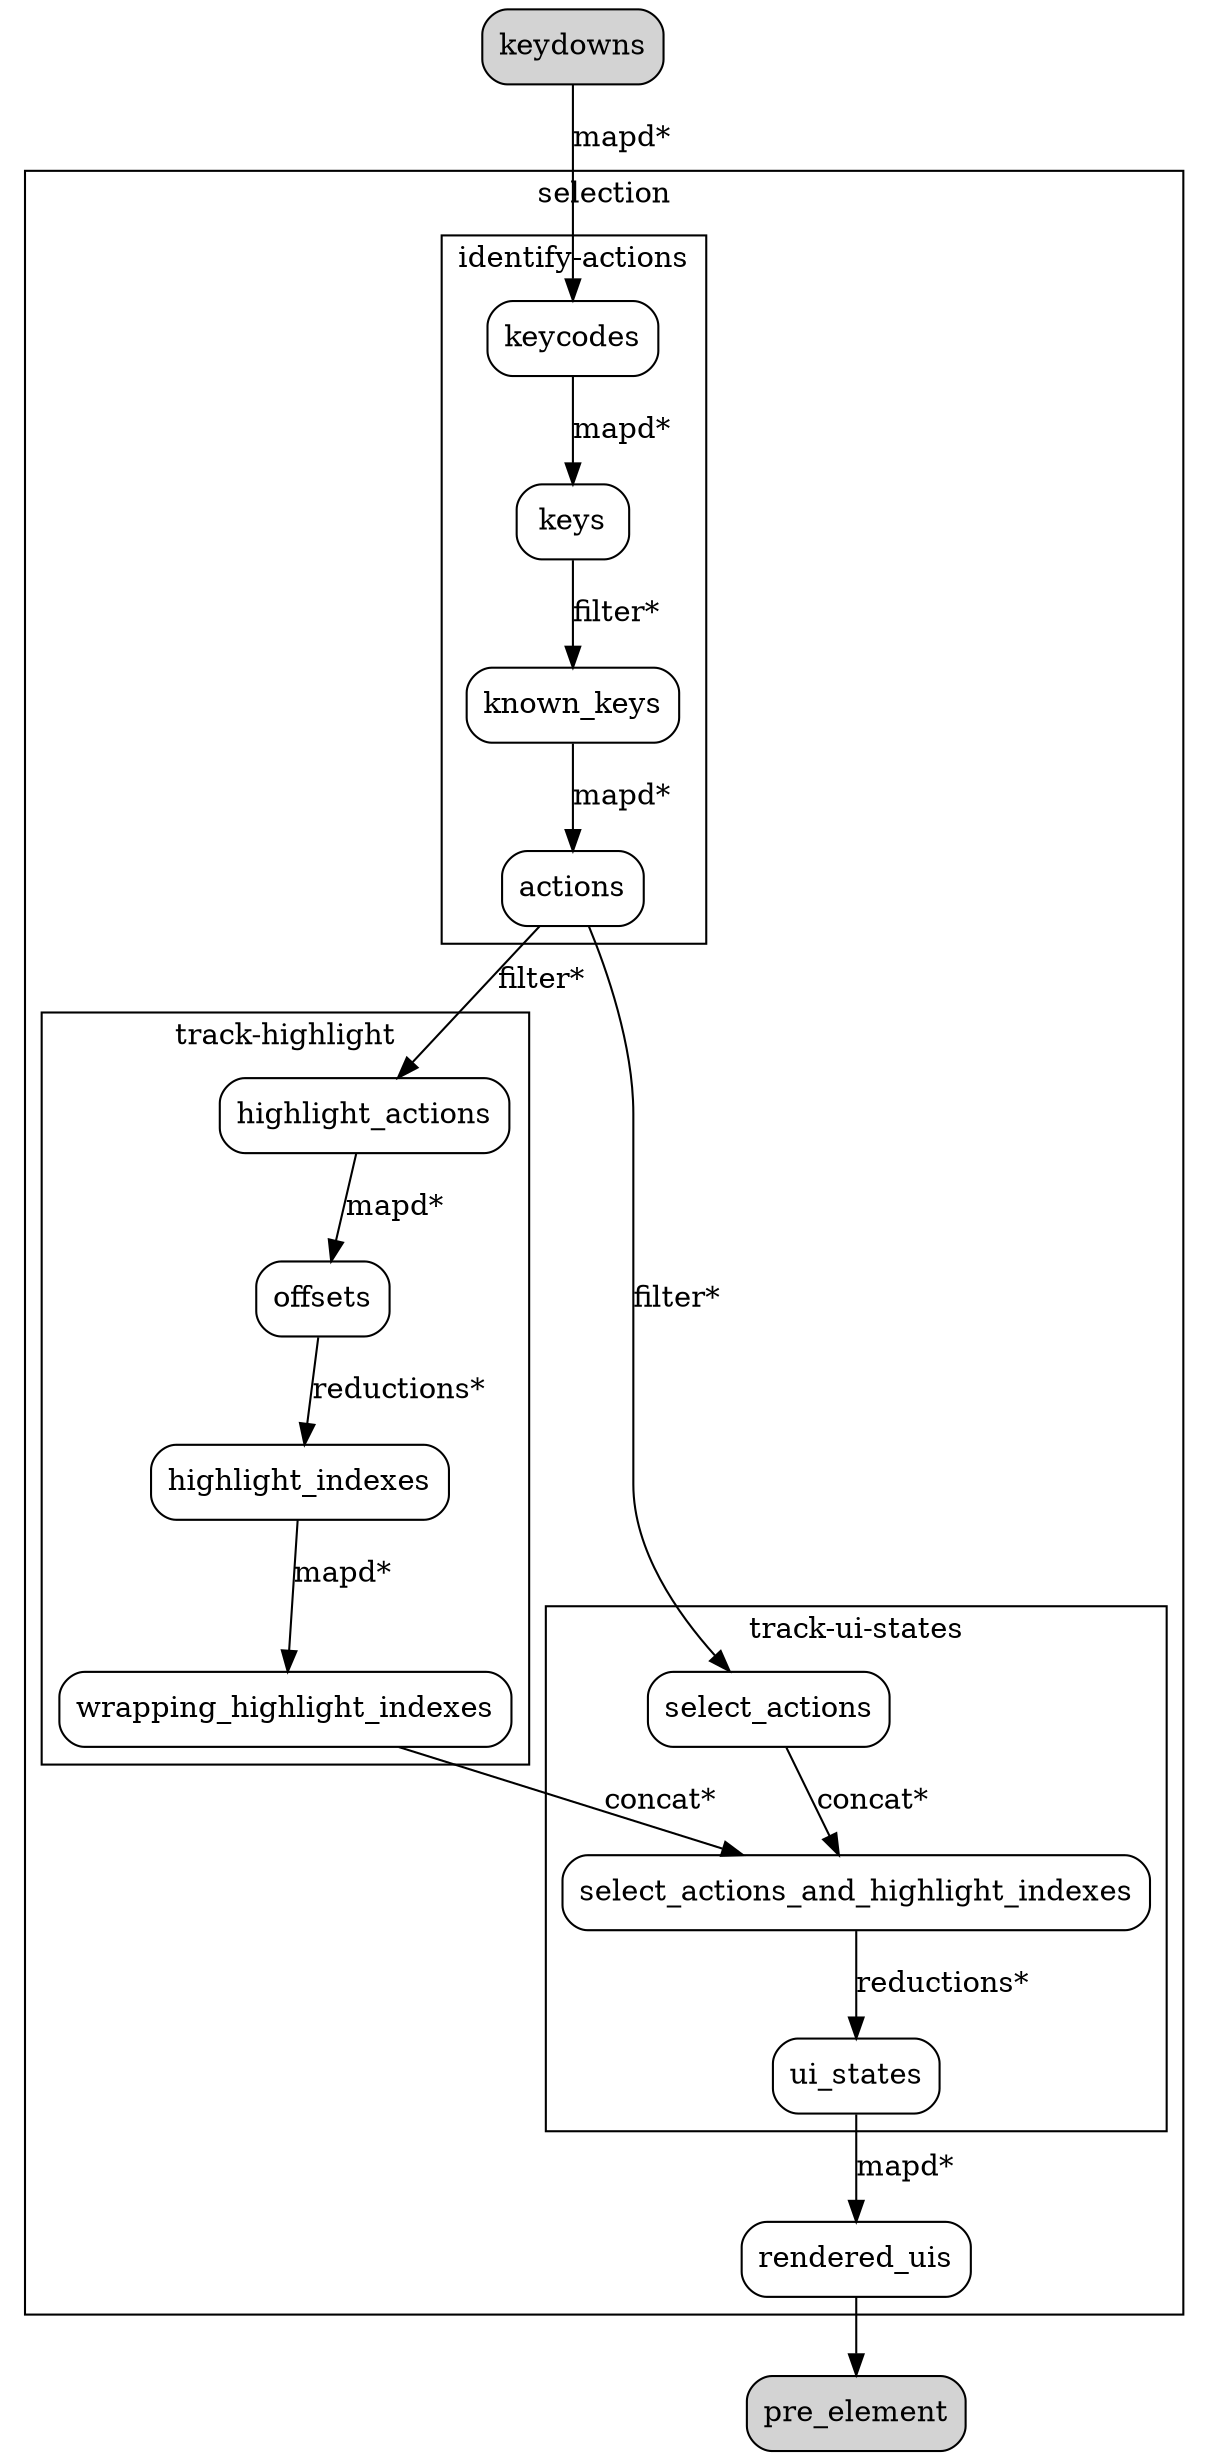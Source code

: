 digraph {
  node [shape=Mrecord]

  keydowns [style=filled]
  pre_element [style=filled]

  keydowns -> keycodes [label="mapd*"]

  subgraph cluster_selection {
    label = "selection";

    subgraph cluster_identify_actions {
      label = "identify-actions";

      keycodes -> keys [label="mapd*"]
      keys -> known_keys [label="filter*"]
      known_keys -> actions [label="mapd*"]
    }

    subgraph cluster_track_highlight {
      label = "track-highlight"

      actions -> highlight_actions [label="filter*"]
      highlight_actions -> offsets [label="mapd*"]
      offsets -> highlight_indexes [label="reductions*"]
      highlight_indexes -> wrapping_highlight_indexes [label="mapd*"]
    }

    subgraph cluster_track_ui_states {
      label = "track-ui-states"

      actions -> select_actions [label="filter*"]
      select_actions -> select_actions_and_highlight_indexes [label="concat*"]
      wrapping_highlight_indexes -> select_actions_and_highlight_indexes [label="concat*"]
      select_actions_and_highlight_indexes -> ui_states [label="reductions*"]
    }

    ui_states -> rendered_uis [label="mapd*"]
  }

  rendered_uis -> pre_element

}
